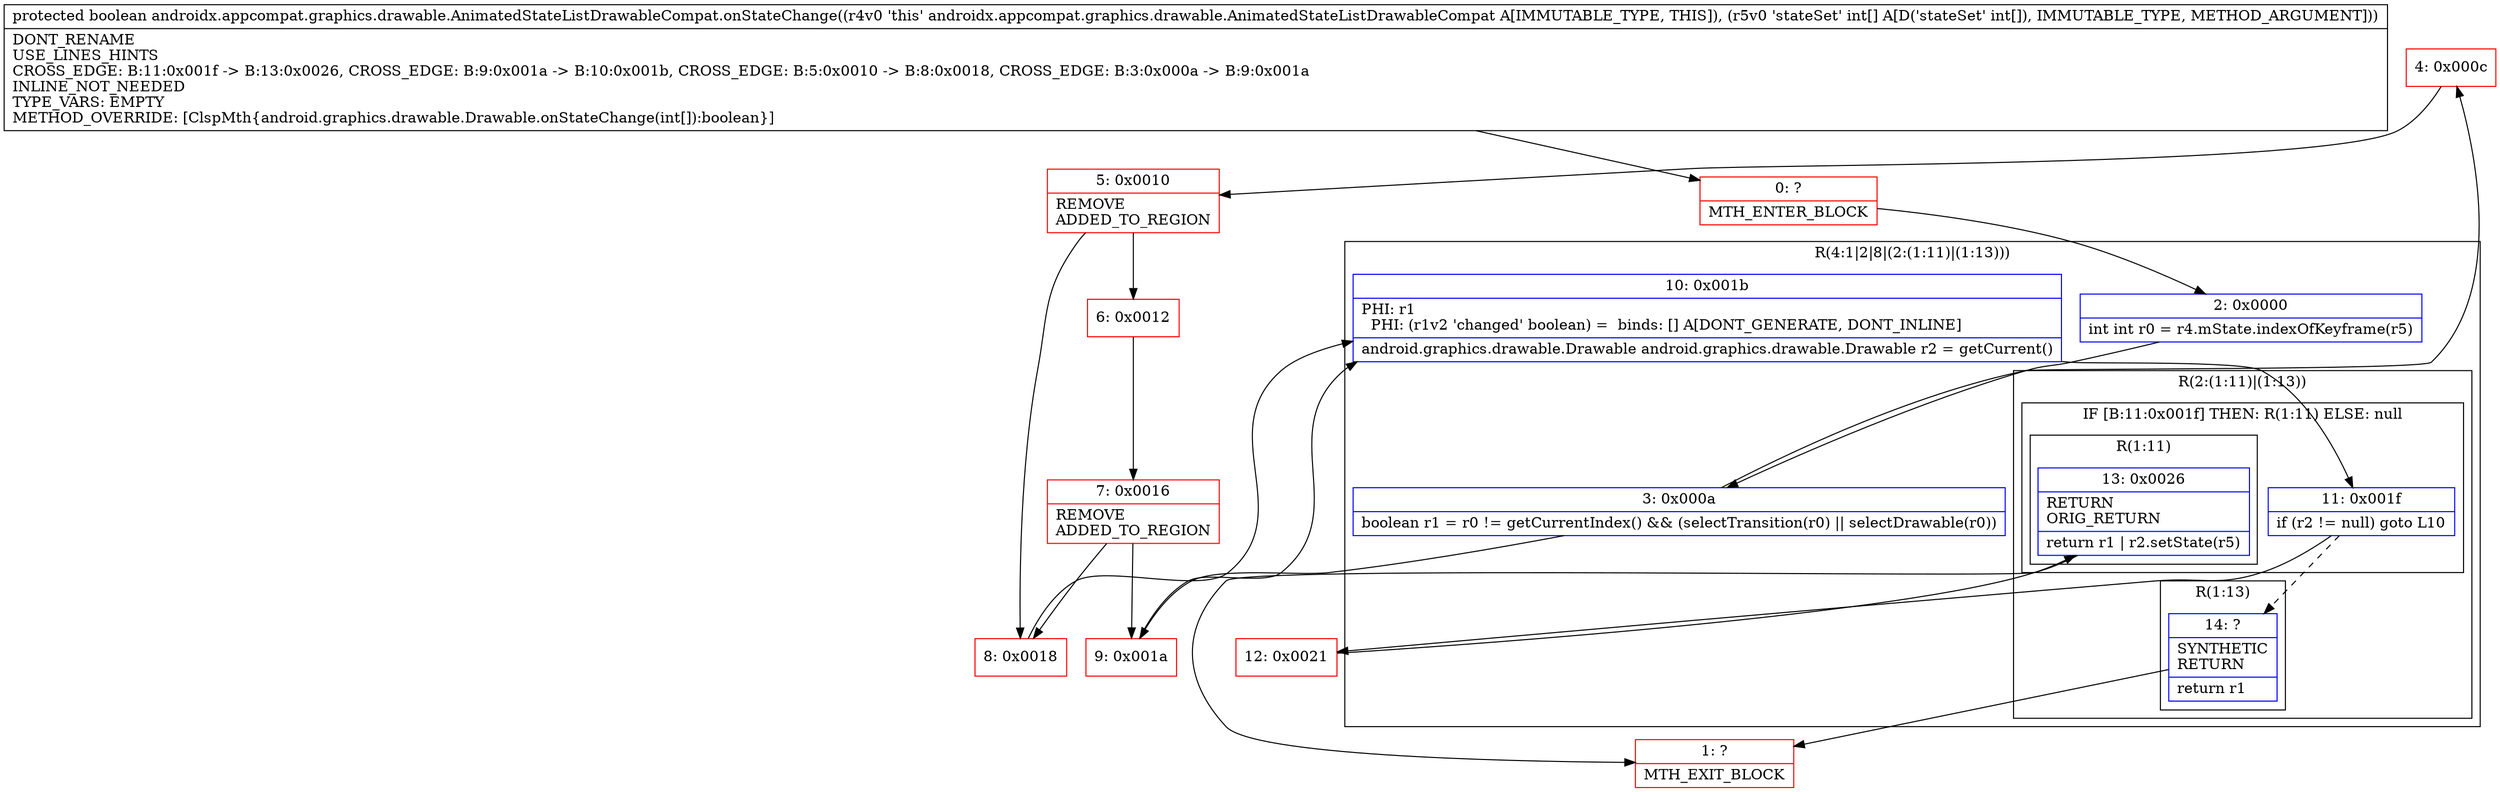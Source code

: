 digraph "CFG forandroidx.appcompat.graphics.drawable.AnimatedStateListDrawableCompat.onStateChange([I)Z" {
subgraph cluster_Region_1012161263 {
label = "R(4:1|2|8|(2:(1:11)|(1:13)))";
node [shape=record,color=blue];
Node_2 [shape=record,label="{2\:\ 0x0000|int int r0 = r4.mState.indexOfKeyframe(r5)\l}"];
Node_3 [shape=record,label="{3\:\ 0x000a|boolean r1 = r0 != getCurrentIndex() && (selectTransition(r0) \|\| selectDrawable(r0))\l}"];
Node_10 [shape=record,label="{10\:\ 0x001b|PHI: r1 \l  PHI: (r1v2 'changed' boolean) =  binds: [] A[DONT_GENERATE, DONT_INLINE]\l|android.graphics.drawable.Drawable android.graphics.drawable.Drawable r2 = getCurrent()\l}"];
subgraph cluster_Region_671969050 {
label = "R(2:(1:11)|(1:13))";
node [shape=record,color=blue];
subgraph cluster_IfRegion_325963060 {
label = "IF [B:11:0x001f] THEN: R(1:11) ELSE: null";
node [shape=record,color=blue];
Node_11 [shape=record,label="{11\:\ 0x001f|if (r2 != null) goto L10\l}"];
subgraph cluster_Region_1504817630 {
label = "R(1:11)";
node [shape=record,color=blue];
Node_13 [shape=record,label="{13\:\ 0x0026|RETURN\lORIG_RETURN\l|return r1 \| r2.setState(r5)\l}"];
}
}
subgraph cluster_Region_1148228864 {
label = "R(1:13)";
node [shape=record,color=blue];
Node_14 [shape=record,label="{14\:\ ?|SYNTHETIC\lRETURN\l|return r1\l}"];
}
}
}
Node_0 [shape=record,color=red,label="{0\:\ ?|MTH_ENTER_BLOCK\l}"];
Node_4 [shape=record,color=red,label="{4\:\ 0x000c}"];
Node_5 [shape=record,color=red,label="{5\:\ 0x0010|REMOVE\lADDED_TO_REGION\l}"];
Node_6 [shape=record,color=red,label="{6\:\ 0x0012}"];
Node_7 [shape=record,color=red,label="{7\:\ 0x0016|REMOVE\lADDED_TO_REGION\l}"];
Node_8 [shape=record,color=red,label="{8\:\ 0x0018}"];
Node_12 [shape=record,color=red,label="{12\:\ 0x0021}"];
Node_1 [shape=record,color=red,label="{1\:\ ?|MTH_EXIT_BLOCK\l}"];
Node_9 [shape=record,color=red,label="{9\:\ 0x001a}"];
MethodNode[shape=record,label="{protected boolean androidx.appcompat.graphics.drawable.AnimatedStateListDrawableCompat.onStateChange((r4v0 'this' androidx.appcompat.graphics.drawable.AnimatedStateListDrawableCompat A[IMMUTABLE_TYPE, THIS]), (r5v0 'stateSet' int[] A[D('stateSet' int[]), IMMUTABLE_TYPE, METHOD_ARGUMENT]))  | DONT_RENAME\lUSE_LINES_HINTS\lCROSS_EDGE: B:11:0x001f \-\> B:13:0x0026, CROSS_EDGE: B:9:0x001a \-\> B:10:0x001b, CROSS_EDGE: B:5:0x0010 \-\> B:8:0x0018, CROSS_EDGE: B:3:0x000a \-\> B:9:0x001a\lINLINE_NOT_NEEDED\lTYPE_VARS: EMPTY\lMETHOD_OVERRIDE: [ClspMth\{android.graphics.drawable.Drawable.onStateChange(int[]):boolean\}]\l}"];
MethodNode -> Node_0;Node_2 -> Node_3;
Node_3 -> Node_4;
Node_3 -> Node_9;
Node_10 -> Node_11;
Node_11 -> Node_12;
Node_11 -> Node_14[style=dashed];
Node_13 -> Node_1;
Node_14 -> Node_1;
Node_0 -> Node_2;
Node_4 -> Node_5;
Node_5 -> Node_6;
Node_5 -> Node_8;
Node_6 -> Node_7;
Node_7 -> Node_8;
Node_7 -> Node_9;
Node_8 -> Node_10;
Node_12 -> Node_13;
Node_9 -> Node_10;
}

